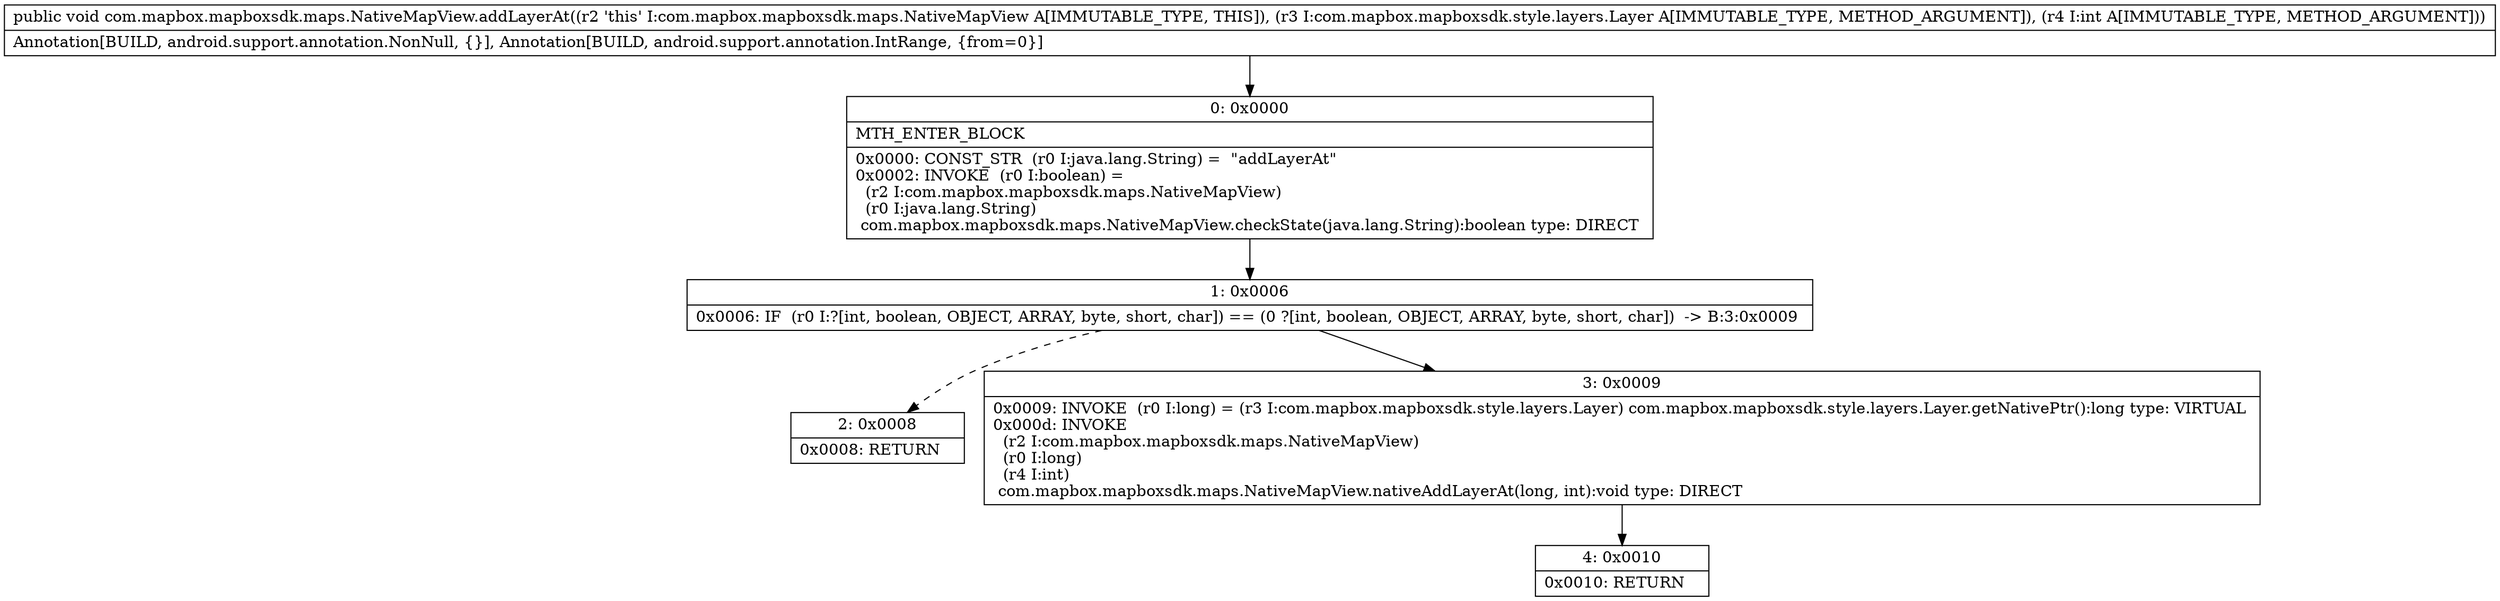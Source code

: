 digraph "CFG forcom.mapbox.mapboxsdk.maps.NativeMapView.addLayerAt(Lcom\/mapbox\/mapboxsdk\/style\/layers\/Layer;I)V" {
Node_0 [shape=record,label="{0\:\ 0x0000|MTH_ENTER_BLOCK\l|0x0000: CONST_STR  (r0 I:java.lang.String) =  \"addLayerAt\" \l0x0002: INVOKE  (r0 I:boolean) = \l  (r2 I:com.mapbox.mapboxsdk.maps.NativeMapView)\l  (r0 I:java.lang.String)\l com.mapbox.mapboxsdk.maps.NativeMapView.checkState(java.lang.String):boolean type: DIRECT \l}"];
Node_1 [shape=record,label="{1\:\ 0x0006|0x0006: IF  (r0 I:?[int, boolean, OBJECT, ARRAY, byte, short, char]) == (0 ?[int, boolean, OBJECT, ARRAY, byte, short, char])  \-\> B:3:0x0009 \l}"];
Node_2 [shape=record,label="{2\:\ 0x0008|0x0008: RETURN   \l}"];
Node_3 [shape=record,label="{3\:\ 0x0009|0x0009: INVOKE  (r0 I:long) = (r3 I:com.mapbox.mapboxsdk.style.layers.Layer) com.mapbox.mapboxsdk.style.layers.Layer.getNativePtr():long type: VIRTUAL \l0x000d: INVOKE  \l  (r2 I:com.mapbox.mapboxsdk.maps.NativeMapView)\l  (r0 I:long)\l  (r4 I:int)\l com.mapbox.mapboxsdk.maps.NativeMapView.nativeAddLayerAt(long, int):void type: DIRECT \l}"];
Node_4 [shape=record,label="{4\:\ 0x0010|0x0010: RETURN   \l}"];
MethodNode[shape=record,label="{public void com.mapbox.mapboxsdk.maps.NativeMapView.addLayerAt((r2 'this' I:com.mapbox.mapboxsdk.maps.NativeMapView A[IMMUTABLE_TYPE, THIS]), (r3 I:com.mapbox.mapboxsdk.style.layers.Layer A[IMMUTABLE_TYPE, METHOD_ARGUMENT]), (r4 I:int A[IMMUTABLE_TYPE, METHOD_ARGUMENT]))  | Annotation[BUILD, android.support.annotation.NonNull, \{\}], Annotation[BUILD, android.support.annotation.IntRange, \{from=0\}]\l}"];
MethodNode -> Node_0;
Node_0 -> Node_1;
Node_1 -> Node_2[style=dashed];
Node_1 -> Node_3;
Node_3 -> Node_4;
}

